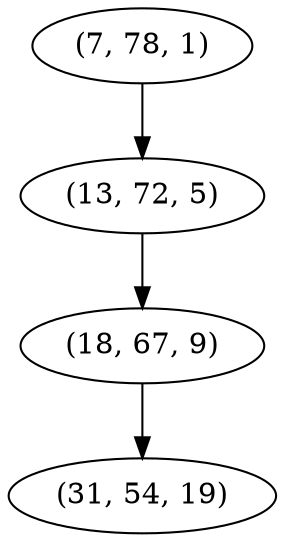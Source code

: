 digraph tree {
    "(7, 78, 1)";
    "(13, 72, 5)";
    "(18, 67, 9)";
    "(31, 54, 19)";
    "(7, 78, 1)" -> "(13, 72, 5)";
    "(13, 72, 5)" -> "(18, 67, 9)";
    "(18, 67, 9)" -> "(31, 54, 19)";
}
